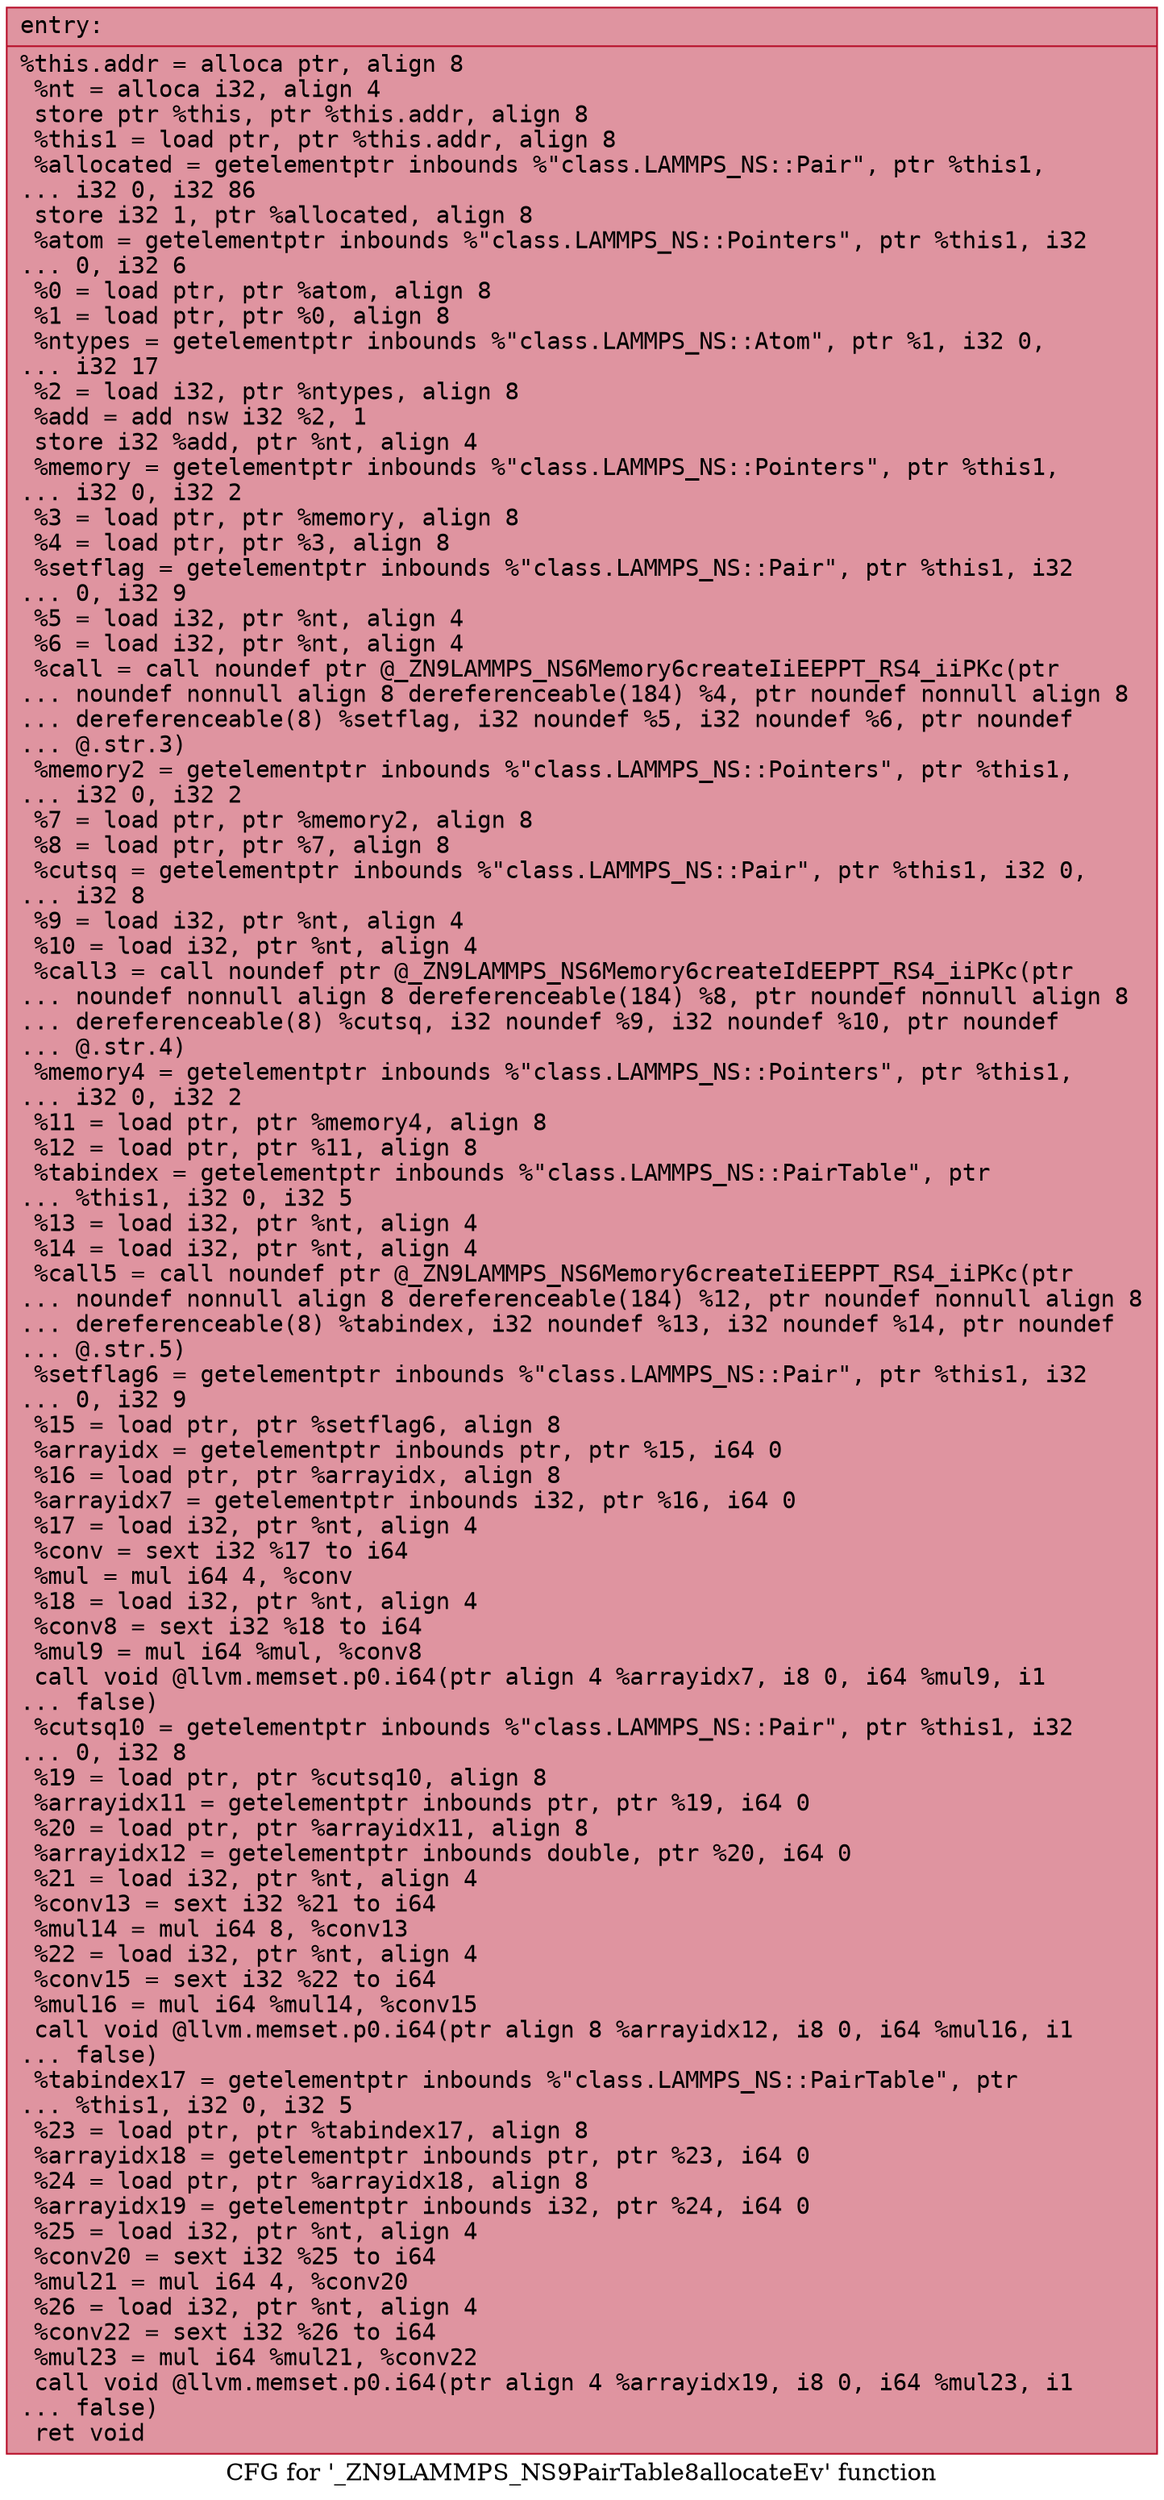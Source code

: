 digraph "CFG for '_ZN9LAMMPS_NS9PairTable8allocateEv' function" {
	label="CFG for '_ZN9LAMMPS_NS9PairTable8allocateEv' function";

	Node0x55f58a27ebd0 [shape=record,color="#b70d28ff", style=filled, fillcolor="#b70d2870" fontname="Courier",label="{entry:\l|  %this.addr = alloca ptr, align 8\l  %nt = alloca i32, align 4\l  store ptr %this, ptr %this.addr, align 8\l  %this1 = load ptr, ptr %this.addr, align 8\l  %allocated = getelementptr inbounds %\"class.LAMMPS_NS::Pair\", ptr %this1,\l... i32 0, i32 86\l  store i32 1, ptr %allocated, align 8\l  %atom = getelementptr inbounds %\"class.LAMMPS_NS::Pointers\", ptr %this1, i32\l... 0, i32 6\l  %0 = load ptr, ptr %atom, align 8\l  %1 = load ptr, ptr %0, align 8\l  %ntypes = getelementptr inbounds %\"class.LAMMPS_NS::Atom\", ptr %1, i32 0,\l... i32 17\l  %2 = load i32, ptr %ntypes, align 8\l  %add = add nsw i32 %2, 1\l  store i32 %add, ptr %nt, align 4\l  %memory = getelementptr inbounds %\"class.LAMMPS_NS::Pointers\", ptr %this1,\l... i32 0, i32 2\l  %3 = load ptr, ptr %memory, align 8\l  %4 = load ptr, ptr %3, align 8\l  %setflag = getelementptr inbounds %\"class.LAMMPS_NS::Pair\", ptr %this1, i32\l... 0, i32 9\l  %5 = load i32, ptr %nt, align 4\l  %6 = load i32, ptr %nt, align 4\l  %call = call noundef ptr @_ZN9LAMMPS_NS6Memory6createIiEEPPT_RS4_iiPKc(ptr\l... noundef nonnull align 8 dereferenceable(184) %4, ptr noundef nonnull align 8\l... dereferenceable(8) %setflag, i32 noundef %5, i32 noundef %6, ptr noundef\l... @.str.3)\l  %memory2 = getelementptr inbounds %\"class.LAMMPS_NS::Pointers\", ptr %this1,\l... i32 0, i32 2\l  %7 = load ptr, ptr %memory2, align 8\l  %8 = load ptr, ptr %7, align 8\l  %cutsq = getelementptr inbounds %\"class.LAMMPS_NS::Pair\", ptr %this1, i32 0,\l... i32 8\l  %9 = load i32, ptr %nt, align 4\l  %10 = load i32, ptr %nt, align 4\l  %call3 = call noundef ptr @_ZN9LAMMPS_NS6Memory6createIdEEPPT_RS4_iiPKc(ptr\l... noundef nonnull align 8 dereferenceable(184) %8, ptr noundef nonnull align 8\l... dereferenceable(8) %cutsq, i32 noundef %9, i32 noundef %10, ptr noundef\l... @.str.4)\l  %memory4 = getelementptr inbounds %\"class.LAMMPS_NS::Pointers\", ptr %this1,\l... i32 0, i32 2\l  %11 = load ptr, ptr %memory4, align 8\l  %12 = load ptr, ptr %11, align 8\l  %tabindex = getelementptr inbounds %\"class.LAMMPS_NS::PairTable\", ptr\l... %this1, i32 0, i32 5\l  %13 = load i32, ptr %nt, align 4\l  %14 = load i32, ptr %nt, align 4\l  %call5 = call noundef ptr @_ZN9LAMMPS_NS6Memory6createIiEEPPT_RS4_iiPKc(ptr\l... noundef nonnull align 8 dereferenceable(184) %12, ptr noundef nonnull align 8\l... dereferenceable(8) %tabindex, i32 noundef %13, i32 noundef %14, ptr noundef\l... @.str.5)\l  %setflag6 = getelementptr inbounds %\"class.LAMMPS_NS::Pair\", ptr %this1, i32\l... 0, i32 9\l  %15 = load ptr, ptr %setflag6, align 8\l  %arrayidx = getelementptr inbounds ptr, ptr %15, i64 0\l  %16 = load ptr, ptr %arrayidx, align 8\l  %arrayidx7 = getelementptr inbounds i32, ptr %16, i64 0\l  %17 = load i32, ptr %nt, align 4\l  %conv = sext i32 %17 to i64\l  %mul = mul i64 4, %conv\l  %18 = load i32, ptr %nt, align 4\l  %conv8 = sext i32 %18 to i64\l  %mul9 = mul i64 %mul, %conv8\l  call void @llvm.memset.p0.i64(ptr align 4 %arrayidx7, i8 0, i64 %mul9, i1\l... false)\l  %cutsq10 = getelementptr inbounds %\"class.LAMMPS_NS::Pair\", ptr %this1, i32\l... 0, i32 8\l  %19 = load ptr, ptr %cutsq10, align 8\l  %arrayidx11 = getelementptr inbounds ptr, ptr %19, i64 0\l  %20 = load ptr, ptr %arrayidx11, align 8\l  %arrayidx12 = getelementptr inbounds double, ptr %20, i64 0\l  %21 = load i32, ptr %nt, align 4\l  %conv13 = sext i32 %21 to i64\l  %mul14 = mul i64 8, %conv13\l  %22 = load i32, ptr %nt, align 4\l  %conv15 = sext i32 %22 to i64\l  %mul16 = mul i64 %mul14, %conv15\l  call void @llvm.memset.p0.i64(ptr align 8 %arrayidx12, i8 0, i64 %mul16, i1\l... false)\l  %tabindex17 = getelementptr inbounds %\"class.LAMMPS_NS::PairTable\", ptr\l... %this1, i32 0, i32 5\l  %23 = load ptr, ptr %tabindex17, align 8\l  %arrayidx18 = getelementptr inbounds ptr, ptr %23, i64 0\l  %24 = load ptr, ptr %arrayidx18, align 8\l  %arrayidx19 = getelementptr inbounds i32, ptr %24, i64 0\l  %25 = load i32, ptr %nt, align 4\l  %conv20 = sext i32 %25 to i64\l  %mul21 = mul i64 4, %conv20\l  %26 = load i32, ptr %nt, align 4\l  %conv22 = sext i32 %26 to i64\l  %mul23 = mul i64 %mul21, %conv22\l  call void @llvm.memset.p0.i64(ptr align 4 %arrayidx19, i8 0, i64 %mul23, i1\l... false)\l  ret void\l}"];
}
